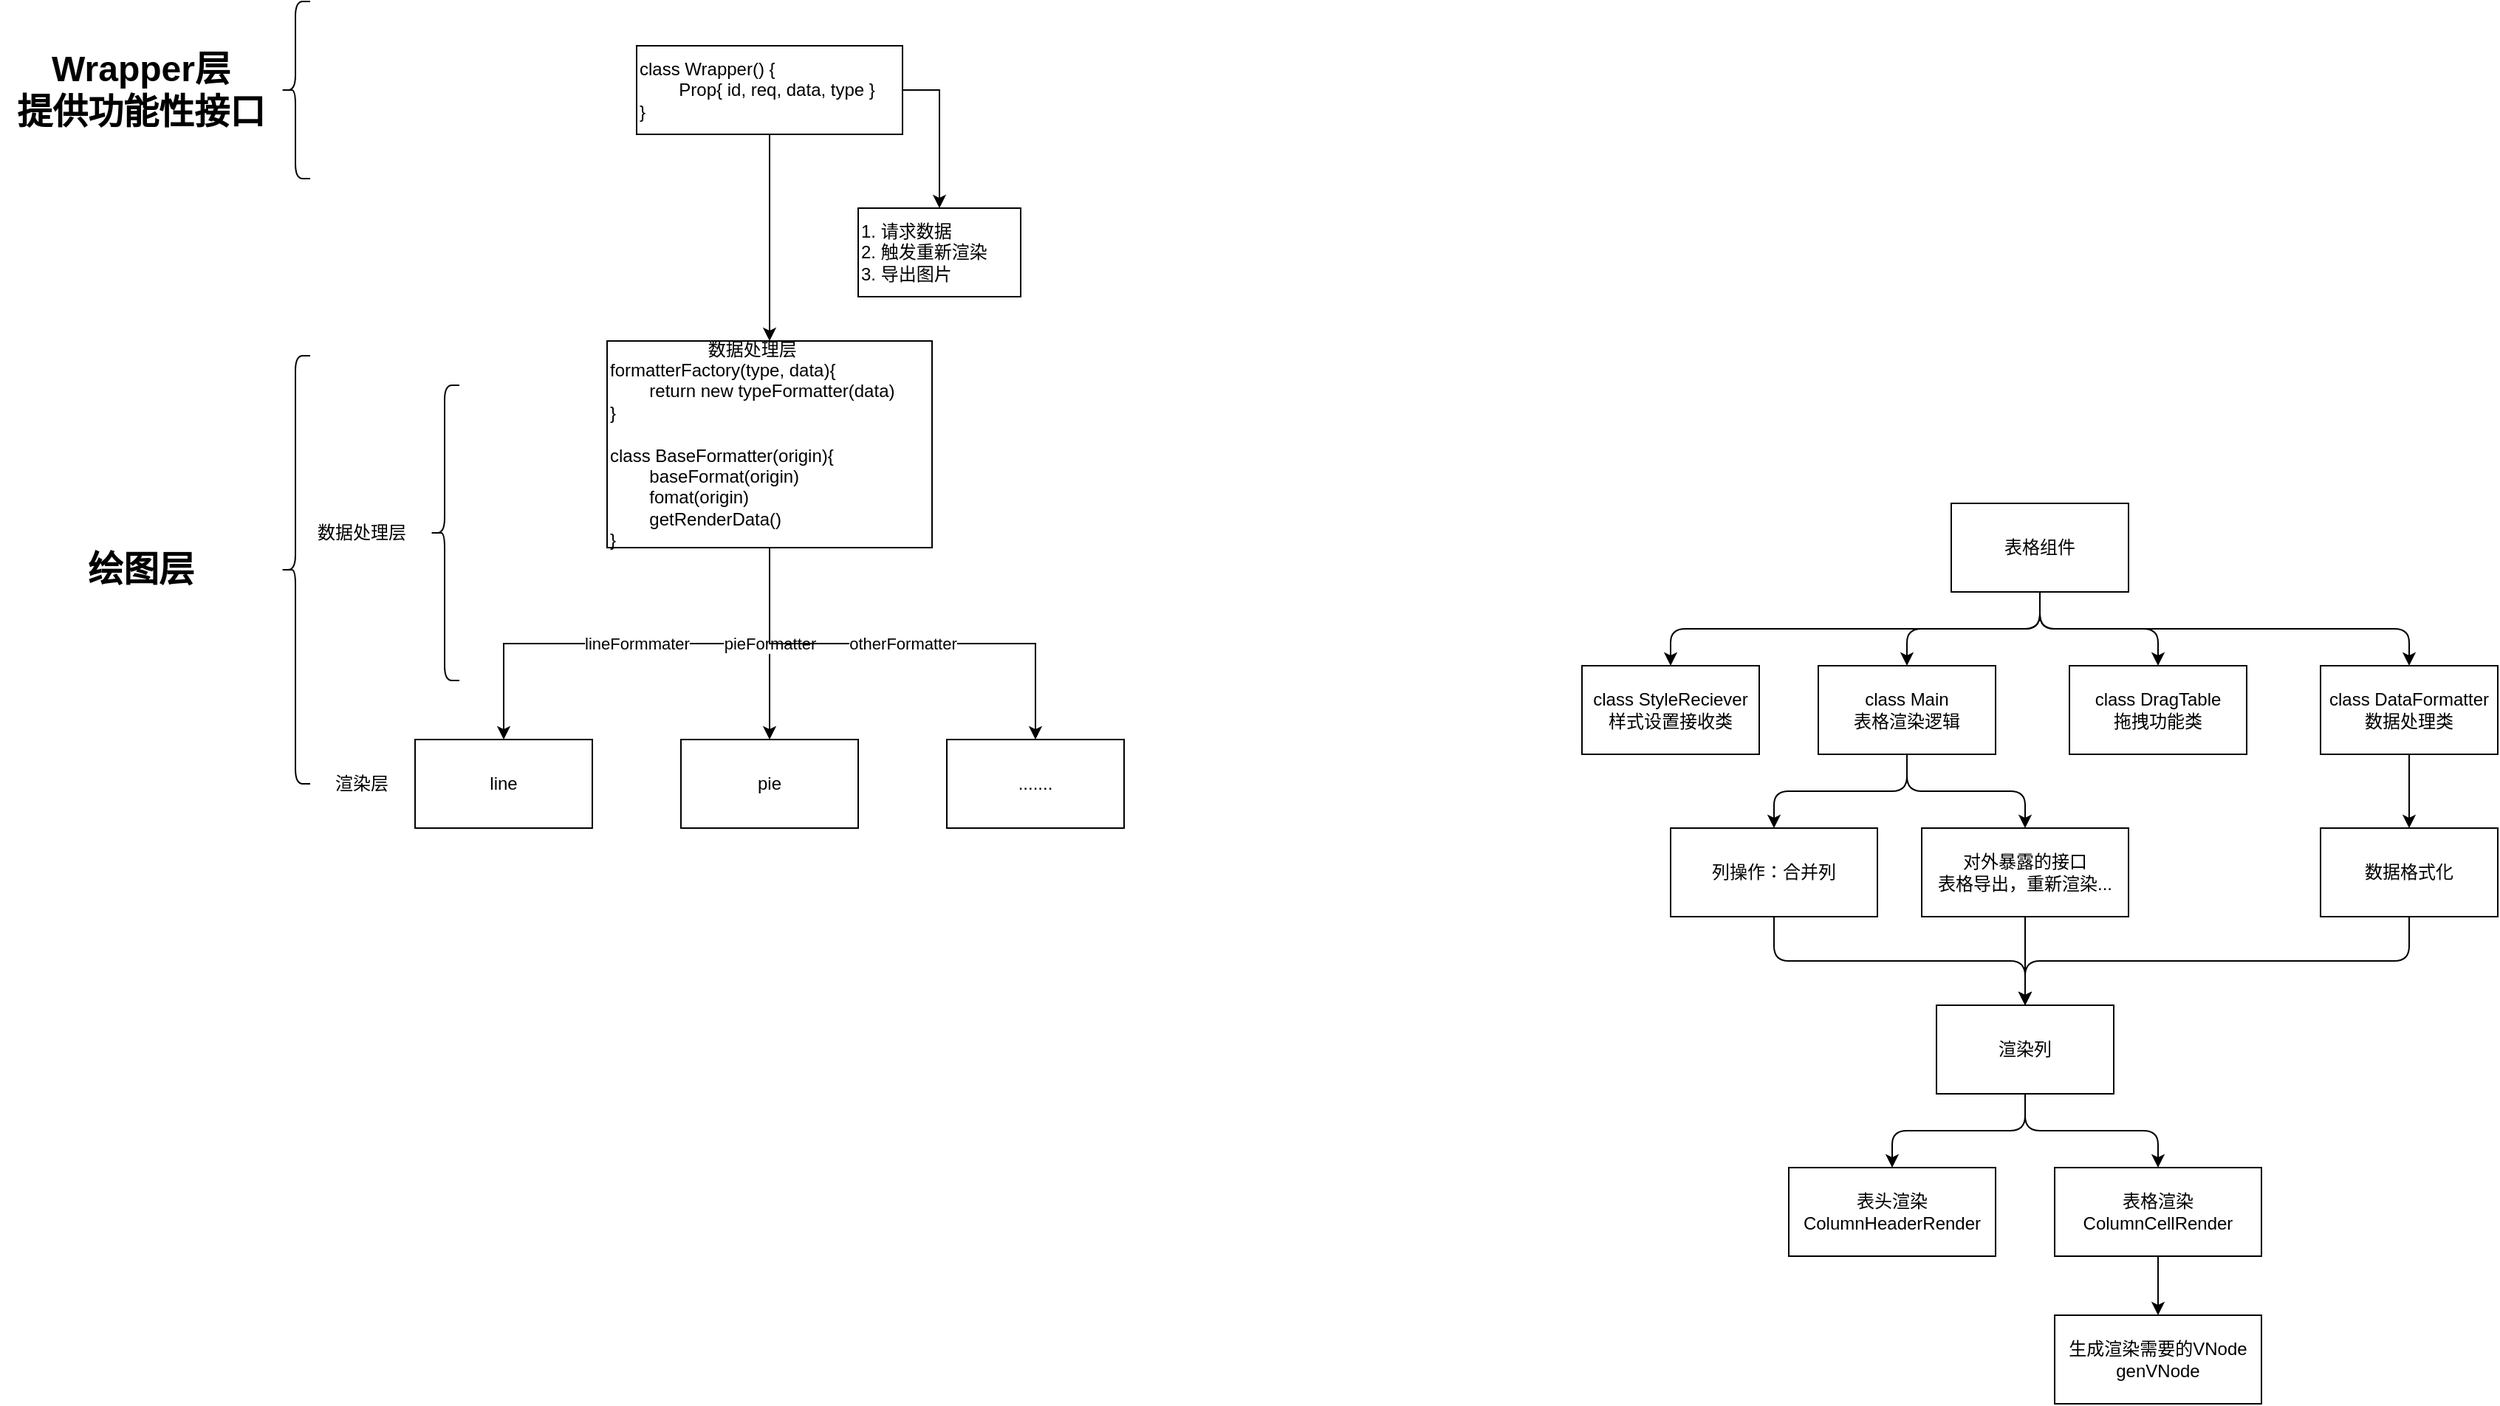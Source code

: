 <mxfile>
    <diagram id="ONa7p3XAQD1zZqlJKVoE" name="第 1 页">
        <mxGraphModel dx="1718" dy="803" grid="1" gridSize="10" guides="1" tooltips="1" connect="1" arrows="1" fold="1" page="1" pageScale="1" pageWidth="3300" pageHeight="2339" math="0" shadow="0">
            <root>
                <mxCell id="0"/>
                <mxCell id="1" parent="0"/>
                <mxCell id="2" value="line" style="rounded=0;whiteSpace=wrap;html=1;" parent="1" vertex="1">
                    <mxGeometry x="470" y="720" width="120" height="60" as="geometry"/>
                </mxCell>
                <mxCell id="5" value="pie" style="rounded=0;whiteSpace=wrap;html=1;" parent="1" vertex="1">
                    <mxGeometry x="650" y="720" width="120" height="60" as="geometry"/>
                </mxCell>
                <mxCell id="6" value="......." style="rounded=0;whiteSpace=wrap;html=1;" parent="1" vertex="1">
                    <mxGeometry x="830" y="720" width="120" height="60" as="geometry"/>
                </mxCell>
                <mxCell id="8" value="lineFormmater" style="edgeStyle=orthogonalEdgeStyle;rounded=0;orthogonalLoop=1;jettySize=auto;html=1;exitX=0.5;exitY=1;exitDx=0;exitDy=0;entryX=0.5;entryY=0;entryDx=0;entryDy=0;" parent="1" source="7" target="2" edge="1">
                    <mxGeometry relative="1" as="geometry"/>
                </mxCell>
                <mxCell id="9" value="pieFormatter" style="edgeStyle=orthogonalEdgeStyle;rounded=0;orthogonalLoop=1;jettySize=auto;html=1;exitX=0.5;exitY=1;exitDx=0;exitDy=0;entryX=0.5;entryY=0;entryDx=0;entryDy=0;" parent="1" source="7" target="5" edge="1">
                    <mxGeometry relative="1" as="geometry"/>
                </mxCell>
                <mxCell id="10" value="otherFormatter" style="edgeStyle=orthogonalEdgeStyle;rounded=0;orthogonalLoop=1;jettySize=auto;html=1;exitX=0.5;exitY=1;exitDx=0;exitDy=0;entryX=0.5;entryY=0;entryDx=0;entryDy=0;" parent="1" source="7" target="6" edge="1">
                    <mxGeometry relative="1" as="geometry"/>
                </mxCell>
                <mxCell id="7" value="&lt;div style=&quot;text-align: center&quot;&gt;&lt;span&gt;数据处理层&lt;/span&gt;&lt;/div&gt;&lt;div&gt;&lt;span&gt;formatterFactory(type, data){&lt;/span&gt;&lt;/div&gt;&lt;div&gt;&lt;span&gt;&lt;span style=&quot;white-space: pre&quot;&gt;&#9;&lt;/span&gt;return new typeFormatter(data)&lt;br&gt;&lt;/span&gt;&lt;/div&gt;&lt;div&gt;&lt;span&gt;}&lt;/span&gt;&lt;/div&gt;&lt;div&gt;&lt;span&gt;&lt;br&gt;&lt;/span&gt;&lt;/div&gt;class BaseFormatter(origin){&lt;br&gt;&lt;span style=&quot;white-space: pre&quot;&gt;&#9;&lt;/span&gt;baseFormat(origin)&lt;br&gt;&lt;span style=&quot;white-space: pre&quot;&gt;&#9;&lt;/span&gt;fomat(origin)&lt;br&gt;&lt;span style=&quot;white-space: pre&quot;&gt;&#9;&lt;/span&gt;getRenderData()&lt;br&gt;}" style="rounded=0;whiteSpace=wrap;html=1;align=left;" parent="1" vertex="1">
                    <mxGeometry x="600" y="450" width="220" height="140" as="geometry"/>
                </mxCell>
                <mxCell id="26" style="edgeStyle=orthogonalEdgeStyle;rounded=0;orthogonalLoop=1;jettySize=auto;html=1;exitX=0.5;exitY=1;exitDx=0;exitDy=0;entryX=0.5;entryY=0;entryDx=0;entryDy=0;" parent="1" source="12" target="7" edge="1">
                    <mxGeometry relative="1" as="geometry"/>
                </mxCell>
                <mxCell id="27" style="edgeStyle=orthogonalEdgeStyle;rounded=0;orthogonalLoop=1;jettySize=auto;html=1;exitX=1;exitY=0.5;exitDx=0;exitDy=0;entryX=0.5;entryY=0;entryDx=0;entryDy=0;" parent="1" source="12" target="14" edge="1">
                    <mxGeometry relative="1" as="geometry"/>
                </mxCell>
                <mxCell id="12" value="class Wrapper() {&lt;br&gt;&lt;span&gt;&#9;&lt;/span&gt;&lt;span style=&quot;white-space: pre&quot;&gt;&#9;&lt;/span&gt;Prop{ id, req, data, type }&lt;br&gt;&lt;div&gt;&lt;span&gt;}&lt;/span&gt;&lt;/div&gt;" style="rounded=0;whiteSpace=wrap;html=1;align=left;" parent="1" vertex="1">
                    <mxGeometry x="620" y="250" width="180" height="60" as="geometry"/>
                </mxCell>
                <mxCell id="14" value="1. 请求数据&lt;br&gt;2. 触发重新渲染&lt;br&gt;3. 导出图片" style="rounded=0;whiteSpace=wrap;html=1;align=left;" parent="1" vertex="1">
                    <mxGeometry x="770" y="360" width="110" height="60" as="geometry"/>
                </mxCell>
                <mxCell id="16" value="" style="shape=curlyBracket;whiteSpace=wrap;html=1;rounded=1;align=left;" parent="1" vertex="1">
                    <mxGeometry x="379" y="220" width="20" height="120" as="geometry"/>
                </mxCell>
                <mxCell id="17" value="Wrapper层&lt;br&gt;提供功能性接口" style="text;strokeColor=none;fillColor=none;html=1;fontSize=24;fontStyle=1;verticalAlign=middle;align=center;" parent="1" vertex="1">
                    <mxGeometry x="189" y="245" width="190" height="70" as="geometry"/>
                </mxCell>
                <mxCell id="19" value="" style="shape=curlyBracket;whiteSpace=wrap;html=1;rounded=1;align=left;" parent="1" vertex="1">
                    <mxGeometry x="379" y="460" width="20" height="290" as="geometry"/>
                </mxCell>
                <mxCell id="20" value="绘图层" style="text;strokeColor=none;fillColor=none;html=1;fontSize=24;fontStyle=1;verticalAlign=middle;align=center;" parent="1" vertex="1">
                    <mxGeometry x="189" y="570" width="190" height="70" as="geometry"/>
                </mxCell>
                <mxCell id="21" value="" style="shape=curlyBracket;whiteSpace=wrap;html=1;rounded=1;align=left;" parent="1" vertex="1">
                    <mxGeometry x="480" y="480" width="20" height="200" as="geometry"/>
                </mxCell>
                <mxCell id="22" value="数据处理层" style="text;html=1;strokeColor=none;fillColor=none;align=center;verticalAlign=middle;whiteSpace=wrap;rounded=0;" parent="1" vertex="1">
                    <mxGeometry x="399" y="570" width="70" height="20" as="geometry"/>
                </mxCell>
                <mxCell id="25" value="渲染层" style="text;html=1;strokeColor=none;fillColor=none;align=center;verticalAlign=middle;whiteSpace=wrap;rounded=0;" parent="1" vertex="1">
                    <mxGeometry x="414" y="740" width="40" height="20" as="geometry"/>
                </mxCell>
                <mxCell id="28" style="edgeStyle=orthogonalEdgeStyle;orthogonalLoop=1;jettySize=auto;html=1;exitX=0.5;exitY=1;exitDx=0;exitDy=0;entryX=0.5;entryY=0;entryDx=0;entryDy=0;" edge="1" parent="1" source="30" target="31">
                    <mxGeometry relative="1" as="geometry"/>
                </mxCell>
                <mxCell id="29" style="edgeStyle=orthogonalEdgeStyle;orthogonalLoop=1;jettySize=auto;html=1;exitX=0.5;exitY=1;exitDx=0;exitDy=0;entryX=0.5;entryY=0;entryDx=0;entryDy=0;" edge="1" parent="1" source="30" target="33">
                    <mxGeometry relative="1" as="geometry"/>
                </mxCell>
                <mxCell id="30" value="渲染列" style="whiteSpace=wrap;html=1;" vertex="1" parent="1">
                    <mxGeometry x="1500" y="900" width="120" height="60" as="geometry"/>
                </mxCell>
                <mxCell id="31" value="表头渲染&lt;br&gt;ColumnHeaderRender" style="whiteSpace=wrap;html=1;" vertex="1" parent="1">
                    <mxGeometry x="1400" y="1010" width="140" height="60" as="geometry"/>
                </mxCell>
                <mxCell id="32" style="edgeStyle=orthogonalEdgeStyle;orthogonalLoop=1;jettySize=auto;html=1;exitX=0.5;exitY=1;exitDx=0;exitDy=0;entryX=0.5;entryY=0;entryDx=0;entryDy=0;" edge="1" parent="1" source="33" target="37">
                    <mxGeometry relative="1" as="geometry">
                        <mxPoint x="1640" y="1120" as="targetPoint"/>
                    </mxGeometry>
                </mxCell>
                <mxCell id="33" value="表格渲染&lt;br&gt;ColumnCellRender" style="whiteSpace=wrap;html=1;" vertex="1" parent="1">
                    <mxGeometry x="1580" y="1010" width="140" height="60" as="geometry"/>
                </mxCell>
                <mxCell id="34" style="edgeStyle=orthogonalEdgeStyle;orthogonalLoop=1;jettySize=auto;html=1;exitX=0.5;exitY=1;exitDx=0;exitDy=0;entryX=0.5;entryY=0;entryDx=0;entryDy=0;" edge="1" parent="1" source="36" target="39">
                    <mxGeometry relative="1" as="geometry"/>
                </mxCell>
                <mxCell id="35" style="edgeStyle=orthogonalEdgeStyle;orthogonalLoop=1;jettySize=auto;html=1;exitX=0.5;exitY=1;exitDx=0;exitDy=0;entryX=0.5;entryY=0;entryDx=0;entryDy=0;" edge="1" parent="1" source="36" target="48">
                    <mxGeometry relative="1" as="geometry"/>
                </mxCell>
                <mxCell id="36" value="class Main&lt;br&gt;表格渲染逻辑" style="whiteSpace=wrap;html=1;" vertex="1" parent="1">
                    <mxGeometry x="1420" y="670" width="120" height="60" as="geometry"/>
                </mxCell>
                <mxCell id="37" value="生成渲染需要的VNode&lt;br&gt;genVNode" style="whiteSpace=wrap;html=1;" vertex="1" parent="1">
                    <mxGeometry x="1580" y="1110" width="140" height="60" as="geometry"/>
                </mxCell>
                <mxCell id="38" style="edgeStyle=orthogonalEdgeStyle;orthogonalLoop=1;jettySize=auto;html=1;exitX=0.5;exitY=1;exitDx=0;exitDy=0;entryX=0.5;entryY=0;entryDx=0;entryDy=0;" edge="1" parent="1" source="39" target="30">
                    <mxGeometry relative="1" as="geometry"/>
                </mxCell>
                <mxCell id="39" value="列操作：合并列" style="whiteSpace=wrap;html=1;" vertex="1" parent="1">
                    <mxGeometry x="1320" y="780" width="140" height="60" as="geometry"/>
                </mxCell>
                <mxCell id="40" style="edgeStyle=orthogonalEdgeStyle;orthogonalLoop=1;jettySize=auto;html=1;exitX=0.5;exitY=1;exitDx=0;exitDy=0;entryX=0.5;entryY=0;entryDx=0;entryDy=0;" edge="1" parent="1" source="44" target="36">
                    <mxGeometry relative="1" as="geometry"/>
                </mxCell>
                <mxCell id="41" style="edgeStyle=orthogonalEdgeStyle;orthogonalLoop=1;jettySize=auto;html=1;exitX=0.5;exitY=1;exitDx=0;exitDy=0;entryX=0.5;entryY=0;entryDx=0;entryDy=0;" edge="1" parent="1" source="44" target="46">
                    <mxGeometry relative="1" as="geometry"/>
                </mxCell>
                <mxCell id="42" style="edgeStyle=orthogonalEdgeStyle;orthogonalLoop=1;jettySize=auto;html=1;exitX=0.5;exitY=1;exitDx=0;exitDy=0;entryX=0.5;entryY=0;entryDx=0;entryDy=0;" edge="1" parent="1" source="44" target="45">
                    <mxGeometry relative="1" as="geometry"/>
                </mxCell>
                <mxCell id="43" style="edgeStyle=orthogonalEdgeStyle;orthogonalLoop=1;jettySize=auto;html=1;exitX=0.5;exitY=1;exitDx=0;exitDy=0;entryX=0.5;entryY=0;entryDx=0;entryDy=0;" edge="1" parent="1" source="44" target="50">
                    <mxGeometry relative="1" as="geometry"/>
                </mxCell>
                <mxCell id="44" value="表格组件" style="whiteSpace=wrap;html=1;" vertex="1" parent="1">
                    <mxGeometry x="1510" y="560" width="120" height="60" as="geometry"/>
                </mxCell>
                <mxCell id="45" value="class StyleReciever&lt;br&gt;样式设置接收类" style="whiteSpace=wrap;html=1;" vertex="1" parent="1">
                    <mxGeometry x="1260" y="670" width="120" height="60" as="geometry"/>
                </mxCell>
                <mxCell id="46" value="class DragTable&lt;br&gt;拖拽功能类" style="whiteSpace=wrap;html=1;" vertex="1" parent="1">
                    <mxGeometry x="1590" y="670" width="120" height="60" as="geometry"/>
                </mxCell>
                <mxCell id="47" style="edgeStyle=orthogonalEdgeStyle;orthogonalLoop=1;jettySize=auto;html=1;exitX=0.5;exitY=1;exitDx=0;exitDy=0;entryX=0.5;entryY=0;entryDx=0;entryDy=0;" edge="1" parent="1" source="48" target="30">
                    <mxGeometry relative="1" as="geometry"/>
                </mxCell>
                <mxCell id="48" value="对外暴露的接口&lt;br&gt;表格导出，重新渲染..." style="whiteSpace=wrap;html=1;" vertex="1" parent="1">
                    <mxGeometry x="1490" y="780" width="140" height="60" as="geometry"/>
                </mxCell>
                <mxCell id="49" style="edgeStyle=orthogonalEdgeStyle;orthogonalLoop=1;jettySize=auto;html=1;exitX=0.5;exitY=1;exitDx=0;exitDy=0;entryX=0.5;entryY=0;entryDx=0;entryDy=0;" edge="1" parent="1" source="50" target="52">
                    <mxGeometry relative="1" as="geometry"/>
                </mxCell>
                <mxCell id="50" value="class DataFormatter&lt;br&gt;数据处理类" style="whiteSpace=wrap;html=1;" vertex="1" parent="1">
                    <mxGeometry x="1760" y="670" width="120" height="60" as="geometry"/>
                </mxCell>
                <mxCell id="51" style="edgeStyle=orthogonalEdgeStyle;orthogonalLoop=1;jettySize=auto;html=1;exitX=0.5;exitY=1;exitDx=0;exitDy=0;entryX=0.5;entryY=0;entryDx=0;entryDy=0;" edge="1" parent="1" source="52" target="30">
                    <mxGeometry relative="1" as="geometry"/>
                </mxCell>
                <mxCell id="52" value="数据格式化" style="whiteSpace=wrap;html=1;" vertex="1" parent="1">
                    <mxGeometry x="1760" y="780" width="120" height="60" as="geometry"/>
                </mxCell>
            </root>
        </mxGraphModel>
    </diagram>
</mxfile>